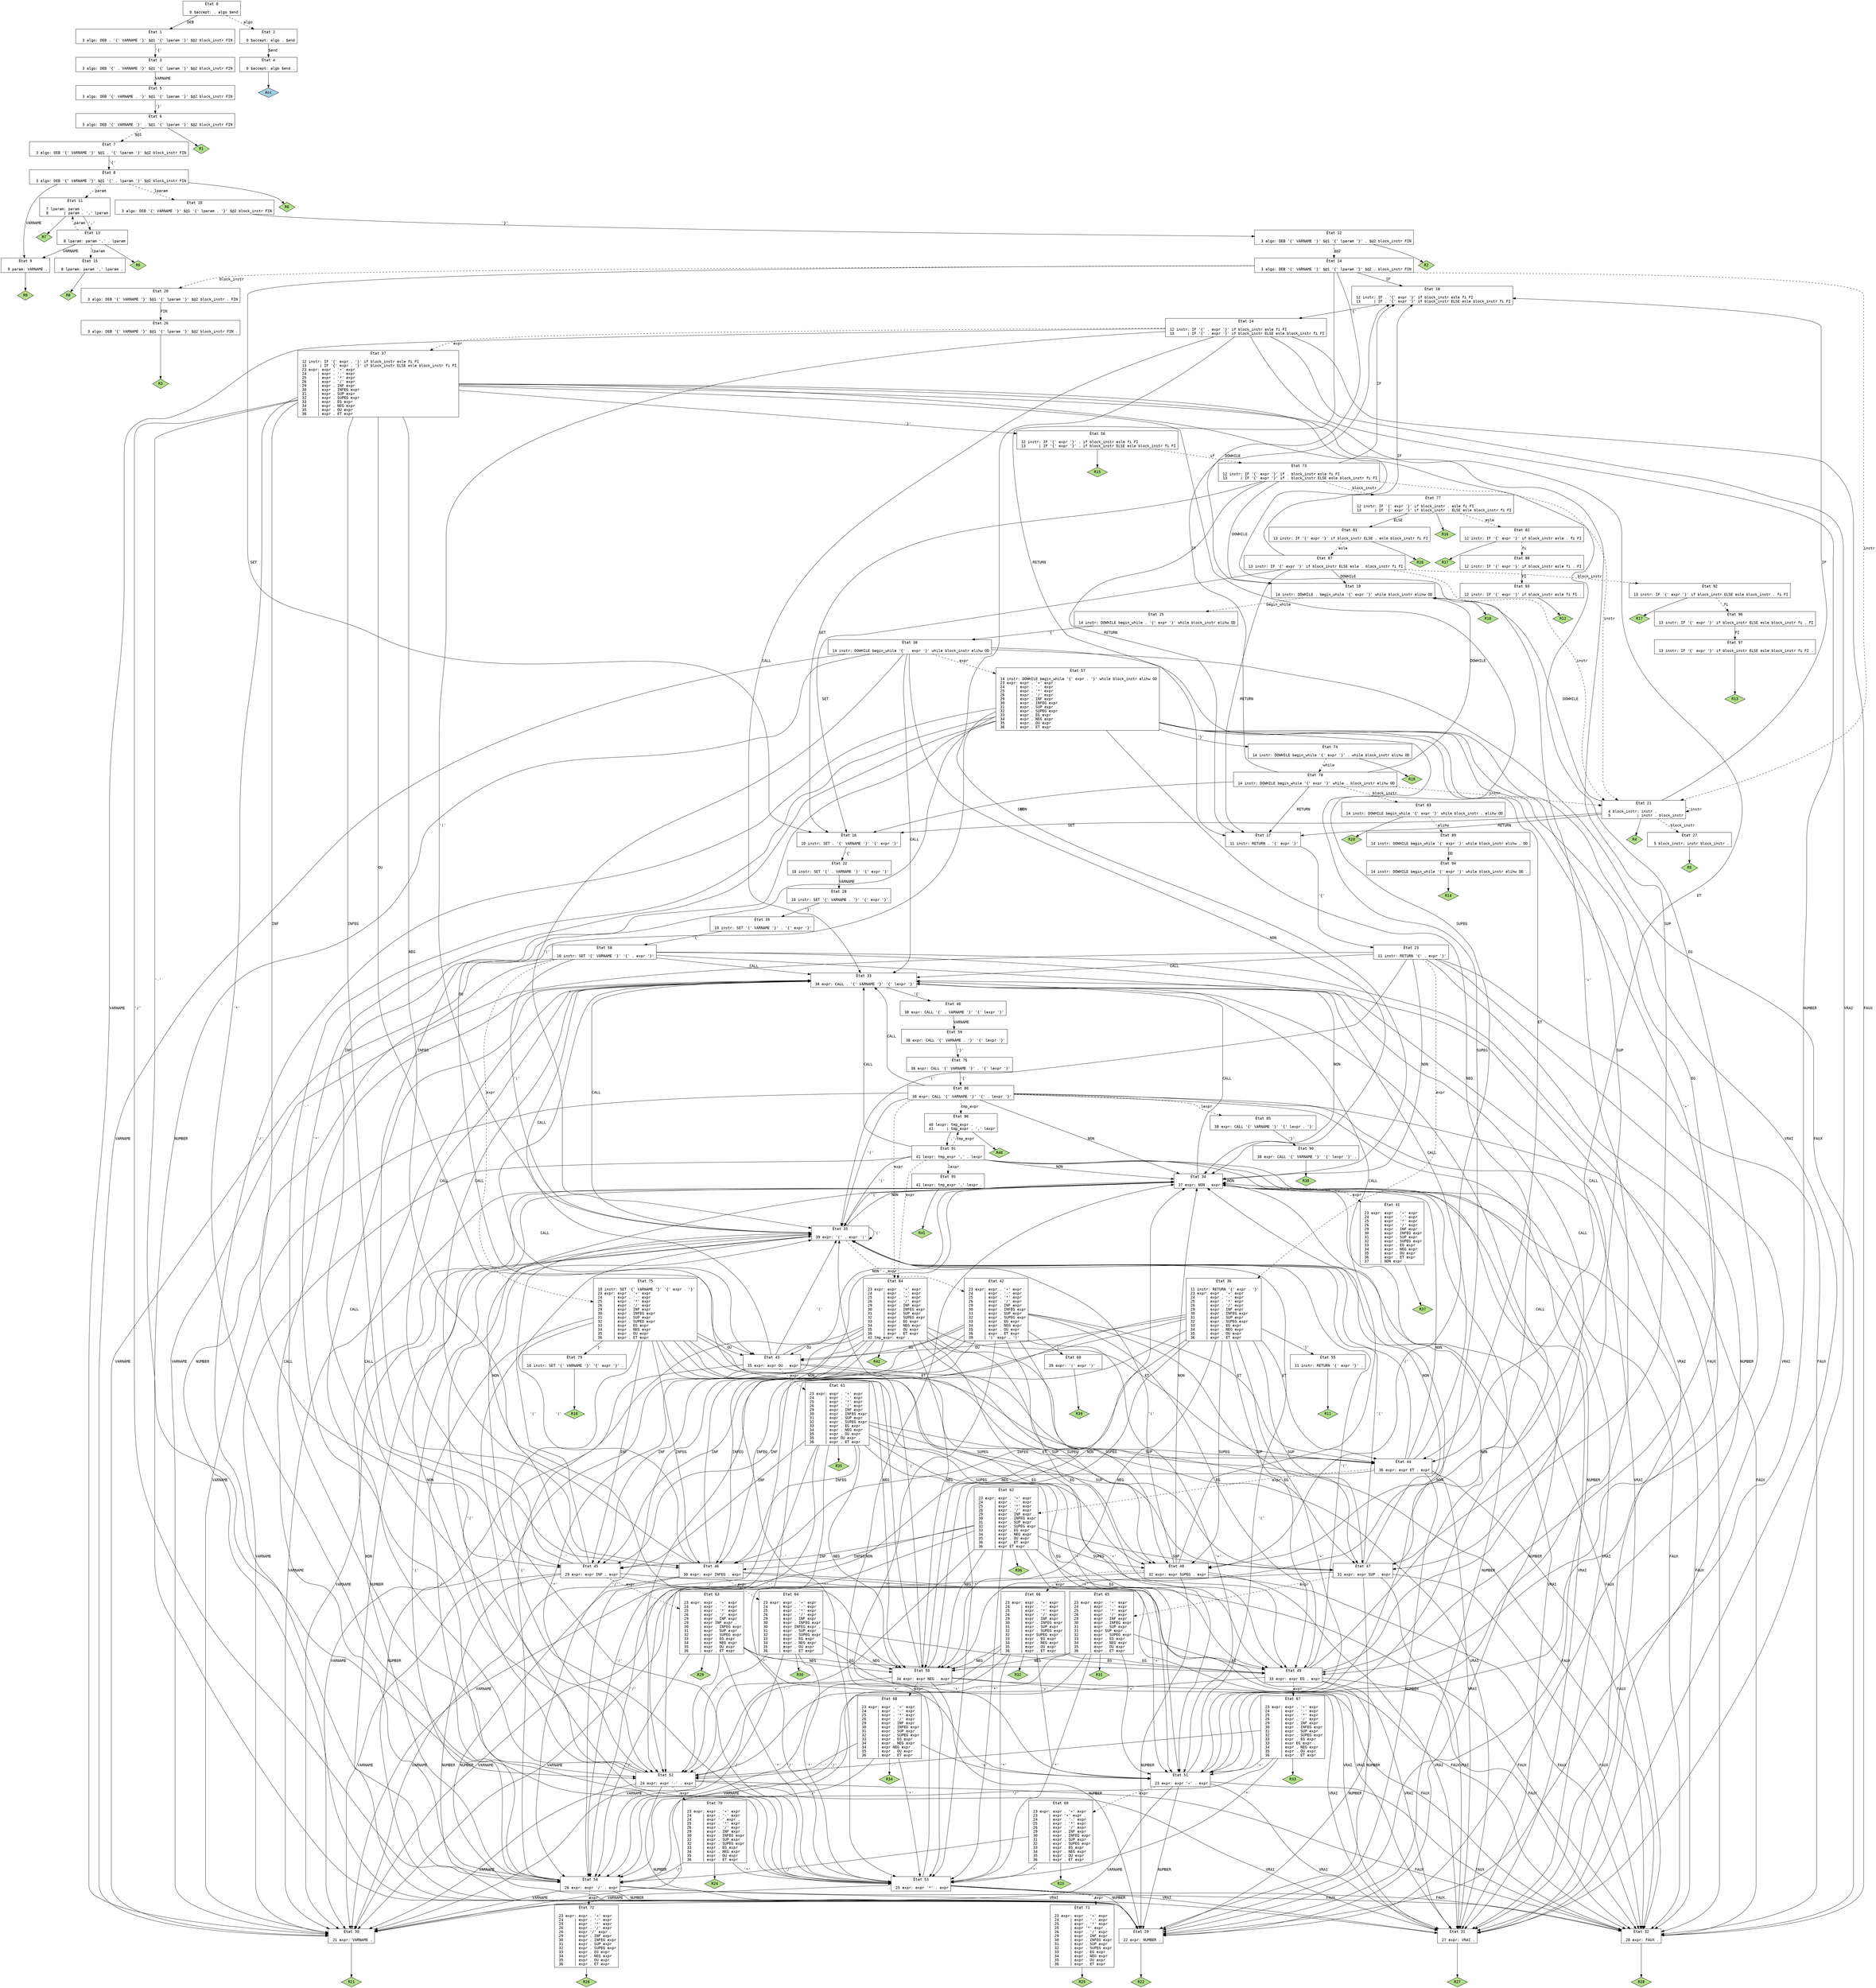 // Produit par GNU Bison 3.5.1.
// Rapporter les bugs à <bug-bison@gnu.org>.
// Page d'accueil: <https://www.gnu.org/software/bison/>.

digraph "algosipro.y"
{
  node [fontname = courier, shape = box, colorscheme = paired6]
  edge [fontname = courier]

  0 [label="État 0\n\l  0 $accept: . algo $end\l"]
  0 -> 1 [style=solid label="DEB"]
  0 -> 2 [style=dashed label="algo"]
  1 [label="État 1\n\l  3 algo: DEB . '{' VARNAME '}' $@1 '{' lparam '}' $@2 block_instr FIN\l"]
  1 -> 3 [style=solid label="'{'"]
  2 [label="État 2\n\l  0 $accept: algo . $end\l"]
  2 -> 4 [style=solid label="$end"]
  3 [label="État 3\n\l  3 algo: DEB '{' . VARNAME '}' $@1 '{' lparam '}' $@2 block_instr FIN\l"]
  3 -> 5 [style=solid label="VARNAME"]
  4 [label="État 4\n\l  0 $accept: algo $end .\l"]
  4 -> "4R0" [style=solid]
 "4R0" [label="Acc", fillcolor=1, shape=diamond, style=filled]
  5 [label="État 5\n\l  3 algo: DEB '{' VARNAME . '}' $@1 '{' lparam '}' $@2 block_instr FIN\l"]
  5 -> 6 [style=solid label="'}'"]
  6 [label="État 6\n\l  3 algo: DEB '{' VARNAME '}' . $@1 '{' lparam '}' $@2 block_instr FIN\l"]
  6 -> 7 [style=dashed label="$@1"]
  6 -> "6R1" [style=solid]
 "6R1" [label="R1", fillcolor=3, shape=diamond, style=filled]
  7 [label="État 7\n\l  3 algo: DEB '{' VARNAME '}' $@1 . '{' lparam '}' $@2 block_instr FIN\l"]
  7 -> 8 [style=solid label="'{'"]
  8 [label="État 8\n\l  3 algo: DEB '{' VARNAME '}' $@1 '{' . lparam '}' $@2 block_instr FIN\l"]
  8 -> 9 [style=solid label="VARNAME"]
  8 -> 10 [style=dashed label="lparam"]
  8 -> 11 [style=dashed label="param"]
  8 -> "8R6" [style=solid]
 "8R6" [label="R6", fillcolor=3, shape=diamond, style=filled]
  9 [label="État 9\n\l  9 param: VARNAME .\l"]
  9 -> "9R9" [style=solid]
 "9R9" [label="R9", fillcolor=3, shape=diamond, style=filled]
  10 [label="État 10\n\l  3 algo: DEB '{' VARNAME '}' $@1 '{' lparam . '}' $@2 block_instr FIN\l"]
  10 -> 12 [style=solid label="'}'"]
  11 [label="État 11\n\l  7 lparam: param .\l  8       | param . ',' lparam\l"]
  11 -> 13 [style=solid label="','"]
  11 -> "11R7" [style=solid]
 "11R7" [label="R7", fillcolor=3, shape=diamond, style=filled]
  12 [label="État 12\n\l  3 algo: DEB '{' VARNAME '}' $@1 '{' lparam '}' . $@2 block_instr FIN\l"]
  12 -> 14 [style=dashed label="$@2"]
  12 -> "12R2" [style=solid]
 "12R2" [label="R2", fillcolor=3, shape=diamond, style=filled]
  13 [label="État 13\n\l  8 lparam: param ',' . lparam\l"]
  13 -> 9 [style=solid label="VARNAME"]
  13 -> 15 [style=dashed label="lparam"]
  13 -> 11 [style=dashed label="param"]
  13 -> "13R6" [style=solid]
 "13R6" [label="R6", fillcolor=3, shape=diamond, style=filled]
  14 [label="État 14\n\l  3 algo: DEB '{' VARNAME '}' $@1 '{' lparam '}' $@2 . block_instr FIN\l"]
  14 -> 16 [style=solid label="SET"]
  14 -> 17 [style=solid label="RETURN"]
  14 -> 18 [style=solid label="IF"]
  14 -> 19 [style=solid label="DOWHILE"]
  14 -> 20 [style=dashed label="block_instr"]
  14 -> 21 [style=dashed label="instr"]
  15 [label="État 15\n\l  8 lparam: param ',' lparam .\l"]
  15 -> "15R8" [style=solid]
 "15R8" [label="R8", fillcolor=3, shape=diamond, style=filled]
  16 [label="État 16\n\l 10 instr: SET . '{' VARNAME '}' '{' expr '}'\l"]
  16 -> 22 [style=solid label="'{'"]
  17 [label="État 17\n\l 11 instr: RETURN . '{' expr '}'\l"]
  17 -> 23 [style=solid label="'{'"]
  18 [label="État 18\n\l 12 instr: IF . '{' expr '}' if block_instr esle fi FI\l 13      | IF . '{' expr '}' if block_instr ELSE esle block_instr fi FI\l"]
  18 -> 24 [style=solid label="'{'"]
  19 [label="État 19\n\l 14 instr: DOWHILE . begin_while '{' expr '}' while block_instr elihw OD\l"]
  19 -> 25 [style=dashed label="begin_while"]
  19 -> "19R18" [style=solid]
 "19R18" [label="R18", fillcolor=3, shape=diamond, style=filled]
  20 [label="État 20\n\l  3 algo: DEB '{' VARNAME '}' $@1 '{' lparam '}' $@2 block_instr . FIN\l"]
  20 -> 26 [style=solid label="FIN"]
  21 [label="État 21\n\l  4 block_instr: instr .\l  5            | instr . block_instr\l"]
  21 -> 16 [style=solid label="SET"]
  21 -> 17 [style=solid label="RETURN"]
  21 -> 18 [style=solid label="IF"]
  21 -> 19 [style=solid label="DOWHILE"]
  21 -> 27 [style=dashed label="block_instr"]
  21 -> 21 [style=dashed label="instr"]
  21 -> "21R4" [style=solid]
 "21R4" [label="R4", fillcolor=3, shape=diamond, style=filled]
  22 [label="État 22\n\l 10 instr: SET '{' . VARNAME '}' '{' expr '}'\l"]
  22 -> 28 [style=solid label="VARNAME"]
  23 [label="État 23\n\l 11 instr: RETURN '{' . expr '}'\l"]
  23 -> 29 [style=solid label="NUMBER"]
  23 -> 30 [style=solid label="VARNAME"]
  23 -> 31 [style=solid label="VRAI"]
  23 -> 32 [style=solid label="FAUX"]
  23 -> 33 [style=solid label="CALL"]
  23 -> 34 [style=solid label="NON"]
  23 -> 35 [style=solid label="'('"]
  23 -> 36 [style=dashed label="expr"]
  24 [label="État 24\n\l 12 instr: IF '{' . expr '}' if block_instr esle fi FI\l 13      | IF '{' . expr '}' if block_instr ELSE esle block_instr fi FI\l"]
  24 -> 29 [style=solid label="NUMBER"]
  24 -> 30 [style=solid label="VARNAME"]
  24 -> 31 [style=solid label="VRAI"]
  24 -> 32 [style=solid label="FAUX"]
  24 -> 33 [style=solid label="CALL"]
  24 -> 34 [style=solid label="NON"]
  24 -> 35 [style=solid label="'('"]
  24 -> 37 [style=dashed label="expr"]
  25 [label="État 25\n\l 14 instr: DOWHILE begin_while . '{' expr '}' while block_instr elihw OD\l"]
  25 -> 38 [style=solid label="'{'"]
  26 [label="État 26\n\l  3 algo: DEB '{' VARNAME '}' $@1 '{' lparam '}' $@2 block_instr FIN .\l"]
  26 -> "26R3" [style=solid]
 "26R3" [label="R3", fillcolor=3, shape=diamond, style=filled]
  27 [label="État 27\n\l  5 block_instr: instr block_instr .\l"]
  27 -> "27R5" [style=solid]
 "27R5" [label="R5", fillcolor=3, shape=diamond, style=filled]
  28 [label="État 28\n\l 10 instr: SET '{' VARNAME . '}' '{' expr '}'\l"]
  28 -> 39 [style=solid label="'}'"]
  29 [label="État 29\n\l 22 expr: NUMBER .\l"]
  29 -> "29R22" [style=solid]
 "29R22" [label="R22", fillcolor=3, shape=diamond, style=filled]
  30 [label="État 30\n\l 21 expr: VARNAME .\l"]
  30 -> "30R21" [style=solid]
 "30R21" [label="R21", fillcolor=3, shape=diamond, style=filled]
  31 [label="État 31\n\l 27 expr: VRAI .\l"]
  31 -> "31R27" [style=solid]
 "31R27" [label="R27", fillcolor=3, shape=diamond, style=filled]
  32 [label="État 32\n\l 28 expr: FAUX .\l"]
  32 -> "32R28" [style=solid]
 "32R28" [label="R28", fillcolor=3, shape=diamond, style=filled]
  33 [label="État 33\n\l 38 expr: CALL . '{' VARNAME '}' '{' lexpr '}'\l"]
  33 -> 40 [style=solid label="'{'"]
  34 [label="État 34\n\l 37 expr: NON . expr\l"]
  34 -> 29 [style=solid label="NUMBER"]
  34 -> 30 [style=solid label="VARNAME"]
  34 -> 31 [style=solid label="VRAI"]
  34 -> 32 [style=solid label="FAUX"]
  34 -> 33 [style=solid label="CALL"]
  34 -> 34 [style=solid label="NON"]
  34 -> 35 [style=solid label="'('"]
  34 -> 41 [style=dashed label="expr"]
  35 [label="État 35\n\l 39 expr: '(' . expr ')'\l"]
  35 -> 29 [style=solid label="NUMBER"]
  35 -> 30 [style=solid label="VARNAME"]
  35 -> 31 [style=solid label="VRAI"]
  35 -> 32 [style=solid label="FAUX"]
  35 -> 33 [style=solid label="CALL"]
  35 -> 34 [style=solid label="NON"]
  35 -> 35 [style=solid label="'('"]
  35 -> 42 [style=dashed label="expr"]
  36 [label="État 36\n\l 11 instr: RETURN '{' expr . '}'\l 23 expr: expr . '+' expr\l 24     | expr . '-' expr\l 25     | expr . '*' expr\l 26     | expr . '/' expr\l 29     | expr . INF expr\l 30     | expr . INFEG expr\l 31     | expr . SUP expr\l 32     | expr . SUPEG expr\l 33     | expr . EG expr\l 34     | expr . NEG expr\l 35     | expr . OU expr\l 36     | expr . ET expr\l"]
  36 -> 43 [style=solid label="OU"]
  36 -> 44 [style=solid label="ET"]
  36 -> 45 [style=solid label="INF"]
  36 -> 46 [style=solid label="INFEG"]
  36 -> 47 [style=solid label="SUP"]
  36 -> 48 [style=solid label="SUPEG"]
  36 -> 49 [style=solid label="EG"]
  36 -> 50 [style=solid label="NEG"]
  36 -> 51 [style=solid label="'+'"]
  36 -> 52 [style=solid label="'-'"]
  36 -> 53 [style=solid label="'*'"]
  36 -> 54 [style=solid label="'/'"]
  36 -> 55 [style=solid label="'}'"]
  37 [label="État 37\n\l 12 instr: IF '{' expr . '}' if block_instr esle fi FI\l 13      | IF '{' expr . '}' if block_instr ELSE esle block_instr fi FI\l 23 expr: expr . '+' expr\l 24     | expr . '-' expr\l 25     | expr . '*' expr\l 26     | expr . '/' expr\l 29     | expr . INF expr\l 30     | expr . INFEG expr\l 31     | expr . SUP expr\l 32     | expr . SUPEG expr\l 33     | expr . EG expr\l 34     | expr . NEG expr\l 35     | expr . OU expr\l 36     | expr . ET expr\l"]
  37 -> 43 [style=solid label="OU"]
  37 -> 44 [style=solid label="ET"]
  37 -> 45 [style=solid label="INF"]
  37 -> 46 [style=solid label="INFEG"]
  37 -> 47 [style=solid label="SUP"]
  37 -> 48 [style=solid label="SUPEG"]
  37 -> 49 [style=solid label="EG"]
  37 -> 50 [style=solid label="NEG"]
  37 -> 51 [style=solid label="'+'"]
  37 -> 52 [style=solid label="'-'"]
  37 -> 53 [style=solid label="'*'"]
  37 -> 54 [style=solid label="'/'"]
  37 -> 56 [style=solid label="'}'"]
  38 [label="État 38\n\l 14 instr: DOWHILE begin_while '{' . expr '}' while block_instr elihw OD\l"]
  38 -> 29 [style=solid label="NUMBER"]
  38 -> 30 [style=solid label="VARNAME"]
  38 -> 31 [style=solid label="VRAI"]
  38 -> 32 [style=solid label="FAUX"]
  38 -> 33 [style=solid label="CALL"]
  38 -> 34 [style=solid label="NON"]
  38 -> 35 [style=solid label="'('"]
  38 -> 57 [style=dashed label="expr"]
  39 [label="État 39\n\l 10 instr: SET '{' VARNAME '}' . '{' expr '}'\l"]
  39 -> 58 [style=solid label="'{'"]
  40 [label="État 40\n\l 38 expr: CALL '{' . VARNAME '}' '{' lexpr '}'\l"]
  40 -> 59 [style=solid label="VARNAME"]
  41 [label="État 41\n\l 23 expr: expr . '+' expr\l 24     | expr . '-' expr\l 25     | expr . '*' expr\l 26     | expr . '/' expr\l 29     | expr . INF expr\l 30     | expr . INFEG expr\l 31     | expr . SUP expr\l 32     | expr . SUPEG expr\l 33     | expr . EG expr\l 34     | expr . NEG expr\l 35     | expr . OU expr\l 36     | expr . ET expr\l 37     | NON expr .\l"]
  41 -> "41R37" [style=solid]
 "41R37" [label="R37", fillcolor=3, shape=diamond, style=filled]
  42 [label="État 42\n\l 23 expr: expr . '+' expr\l 24     | expr . '-' expr\l 25     | expr . '*' expr\l 26     | expr . '/' expr\l 29     | expr . INF expr\l 30     | expr . INFEG expr\l 31     | expr . SUP expr\l 32     | expr . SUPEG expr\l 33     | expr . EG expr\l 34     | expr . NEG expr\l 35     | expr . OU expr\l 36     | expr . ET expr\l 39     | '(' expr . ')'\l"]
  42 -> 43 [style=solid label="OU"]
  42 -> 44 [style=solid label="ET"]
  42 -> 45 [style=solid label="INF"]
  42 -> 46 [style=solid label="INFEG"]
  42 -> 47 [style=solid label="SUP"]
  42 -> 48 [style=solid label="SUPEG"]
  42 -> 49 [style=solid label="EG"]
  42 -> 50 [style=solid label="NEG"]
  42 -> 51 [style=solid label="'+'"]
  42 -> 52 [style=solid label="'-'"]
  42 -> 53 [style=solid label="'*'"]
  42 -> 54 [style=solid label="'/'"]
  42 -> 60 [style=solid label="')'"]
  43 [label="État 43\n\l 35 expr: expr OU . expr\l"]
  43 -> 29 [style=solid label="NUMBER"]
  43 -> 30 [style=solid label="VARNAME"]
  43 -> 31 [style=solid label="VRAI"]
  43 -> 32 [style=solid label="FAUX"]
  43 -> 33 [style=solid label="CALL"]
  43 -> 34 [style=solid label="NON"]
  43 -> 35 [style=solid label="'('"]
  43 -> 61 [style=dashed label="expr"]
  44 [label="État 44\n\l 36 expr: expr ET . expr\l"]
  44 -> 29 [style=solid label="NUMBER"]
  44 -> 30 [style=solid label="VARNAME"]
  44 -> 31 [style=solid label="VRAI"]
  44 -> 32 [style=solid label="FAUX"]
  44 -> 33 [style=solid label="CALL"]
  44 -> 34 [style=solid label="NON"]
  44 -> 35 [style=solid label="'('"]
  44 -> 62 [style=dashed label="expr"]
  45 [label="État 45\n\l 29 expr: expr INF . expr\l"]
  45 -> 29 [style=solid label="NUMBER"]
  45 -> 30 [style=solid label="VARNAME"]
  45 -> 31 [style=solid label="VRAI"]
  45 -> 32 [style=solid label="FAUX"]
  45 -> 33 [style=solid label="CALL"]
  45 -> 34 [style=solid label="NON"]
  45 -> 35 [style=solid label="'('"]
  45 -> 63 [style=dashed label="expr"]
  46 [label="État 46\n\l 30 expr: expr INFEG . expr\l"]
  46 -> 29 [style=solid label="NUMBER"]
  46 -> 30 [style=solid label="VARNAME"]
  46 -> 31 [style=solid label="VRAI"]
  46 -> 32 [style=solid label="FAUX"]
  46 -> 33 [style=solid label="CALL"]
  46 -> 34 [style=solid label="NON"]
  46 -> 35 [style=solid label="'('"]
  46 -> 64 [style=dashed label="expr"]
  47 [label="État 47\n\l 31 expr: expr SUP . expr\l"]
  47 -> 29 [style=solid label="NUMBER"]
  47 -> 30 [style=solid label="VARNAME"]
  47 -> 31 [style=solid label="VRAI"]
  47 -> 32 [style=solid label="FAUX"]
  47 -> 33 [style=solid label="CALL"]
  47 -> 34 [style=solid label="NON"]
  47 -> 35 [style=solid label="'('"]
  47 -> 65 [style=dashed label="expr"]
  48 [label="État 48\n\l 32 expr: expr SUPEG . expr\l"]
  48 -> 29 [style=solid label="NUMBER"]
  48 -> 30 [style=solid label="VARNAME"]
  48 -> 31 [style=solid label="VRAI"]
  48 -> 32 [style=solid label="FAUX"]
  48 -> 33 [style=solid label="CALL"]
  48 -> 34 [style=solid label="NON"]
  48 -> 35 [style=solid label="'('"]
  48 -> 66 [style=dashed label="expr"]
  49 [label="État 49\n\l 33 expr: expr EG . expr\l"]
  49 -> 29 [style=solid label="NUMBER"]
  49 -> 30 [style=solid label="VARNAME"]
  49 -> 31 [style=solid label="VRAI"]
  49 -> 32 [style=solid label="FAUX"]
  49 -> 33 [style=solid label="CALL"]
  49 -> 34 [style=solid label="NON"]
  49 -> 35 [style=solid label="'('"]
  49 -> 67 [style=dashed label="expr"]
  50 [label="État 50\n\l 34 expr: expr NEG . expr\l"]
  50 -> 29 [style=solid label="NUMBER"]
  50 -> 30 [style=solid label="VARNAME"]
  50 -> 31 [style=solid label="VRAI"]
  50 -> 32 [style=solid label="FAUX"]
  50 -> 33 [style=solid label="CALL"]
  50 -> 34 [style=solid label="NON"]
  50 -> 35 [style=solid label="'('"]
  50 -> 68 [style=dashed label="expr"]
  51 [label="État 51\n\l 23 expr: expr '+' . expr\l"]
  51 -> 29 [style=solid label="NUMBER"]
  51 -> 30 [style=solid label="VARNAME"]
  51 -> 31 [style=solid label="VRAI"]
  51 -> 32 [style=solid label="FAUX"]
  51 -> 33 [style=solid label="CALL"]
  51 -> 34 [style=solid label="NON"]
  51 -> 35 [style=solid label="'('"]
  51 -> 69 [style=dashed label="expr"]
  52 [label="État 52\n\l 24 expr: expr '-' . expr\l"]
  52 -> 29 [style=solid label="NUMBER"]
  52 -> 30 [style=solid label="VARNAME"]
  52 -> 31 [style=solid label="VRAI"]
  52 -> 32 [style=solid label="FAUX"]
  52 -> 33 [style=solid label="CALL"]
  52 -> 34 [style=solid label="NON"]
  52 -> 35 [style=solid label="'('"]
  52 -> 70 [style=dashed label="expr"]
  53 [label="État 53\n\l 25 expr: expr '*' . expr\l"]
  53 -> 29 [style=solid label="NUMBER"]
  53 -> 30 [style=solid label="VARNAME"]
  53 -> 31 [style=solid label="VRAI"]
  53 -> 32 [style=solid label="FAUX"]
  53 -> 33 [style=solid label="CALL"]
  53 -> 34 [style=solid label="NON"]
  53 -> 35 [style=solid label="'('"]
  53 -> 71 [style=dashed label="expr"]
  54 [label="État 54\n\l 26 expr: expr '/' . expr\l"]
  54 -> 29 [style=solid label="NUMBER"]
  54 -> 30 [style=solid label="VARNAME"]
  54 -> 31 [style=solid label="VRAI"]
  54 -> 32 [style=solid label="FAUX"]
  54 -> 33 [style=solid label="CALL"]
  54 -> 34 [style=solid label="NON"]
  54 -> 35 [style=solid label="'('"]
  54 -> 72 [style=dashed label="expr"]
  55 [label="État 55\n\l 11 instr: RETURN '{' expr '}' .\l"]
  55 -> "55R11" [style=solid]
 "55R11" [label="R11", fillcolor=3, shape=diamond, style=filled]
  56 [label="État 56\n\l 12 instr: IF '{' expr '}' . if block_instr esle fi FI\l 13      | IF '{' expr '}' . if block_instr ELSE esle block_instr fi FI\l"]
  56 -> 73 [style=dashed label="if"]
  56 -> "56R15" [style=solid]
 "56R15" [label="R15", fillcolor=3, shape=diamond, style=filled]
  57 [label="État 57\n\l 14 instr: DOWHILE begin_while '{' expr . '}' while block_instr elihw OD\l 23 expr: expr . '+' expr\l 24     | expr . '-' expr\l 25     | expr . '*' expr\l 26     | expr . '/' expr\l 29     | expr . INF expr\l 30     | expr . INFEG expr\l 31     | expr . SUP expr\l 32     | expr . SUPEG expr\l 33     | expr . EG expr\l 34     | expr . NEG expr\l 35     | expr . OU expr\l 36     | expr . ET expr\l"]
  57 -> 43 [style=solid label="OU"]
  57 -> 44 [style=solid label="ET"]
  57 -> 45 [style=solid label="INF"]
  57 -> 46 [style=solid label="INFEG"]
  57 -> 47 [style=solid label="SUP"]
  57 -> 48 [style=solid label="SUPEG"]
  57 -> 49 [style=solid label="EG"]
  57 -> 50 [style=solid label="NEG"]
  57 -> 51 [style=solid label="'+'"]
  57 -> 52 [style=solid label="'-'"]
  57 -> 53 [style=solid label="'*'"]
  57 -> 54 [style=solid label="'/'"]
  57 -> 74 [style=solid label="'}'"]
  58 [label="État 58\n\l 10 instr: SET '{' VARNAME '}' '{' . expr '}'\l"]
  58 -> 29 [style=solid label="NUMBER"]
  58 -> 30 [style=solid label="VARNAME"]
  58 -> 31 [style=solid label="VRAI"]
  58 -> 32 [style=solid label="FAUX"]
  58 -> 33 [style=solid label="CALL"]
  58 -> 34 [style=solid label="NON"]
  58 -> 35 [style=solid label="'('"]
  58 -> 75 [style=dashed label="expr"]
  59 [label="État 59\n\l 38 expr: CALL '{' VARNAME . '}' '{' lexpr '}'\l"]
  59 -> 76 [style=solid label="'}'"]
  60 [label="État 60\n\l 39 expr: '(' expr ')' .\l"]
  60 -> "60R39" [style=solid]
 "60R39" [label="R39", fillcolor=3, shape=diamond, style=filled]
  61 [label="État 61\n\l 23 expr: expr . '+' expr\l 24     | expr . '-' expr\l 25     | expr . '*' expr\l 26     | expr . '/' expr\l 29     | expr . INF expr\l 30     | expr . INFEG expr\l 31     | expr . SUP expr\l 32     | expr . SUPEG expr\l 33     | expr . EG expr\l 34     | expr . NEG expr\l 35     | expr . OU expr\l 35     | expr OU expr .\l 36     | expr . ET expr\l"]
  61 -> 44 [style=solid label="ET"]
  61 -> 45 [style=solid label="INF"]
  61 -> 46 [style=solid label="INFEG"]
  61 -> 47 [style=solid label="SUP"]
  61 -> 48 [style=solid label="SUPEG"]
  61 -> 49 [style=solid label="EG"]
  61 -> 50 [style=solid label="NEG"]
  61 -> 51 [style=solid label="'+'"]
  61 -> 52 [style=solid label="'-'"]
  61 -> 53 [style=solid label="'*'"]
  61 -> 54 [style=solid label="'/'"]
  61 -> "61R35" [style=solid]
 "61R35" [label="R35", fillcolor=3, shape=diamond, style=filled]
  62 [label="État 62\n\l 23 expr: expr . '+' expr\l 24     | expr . '-' expr\l 25     | expr . '*' expr\l 26     | expr . '/' expr\l 29     | expr . INF expr\l 30     | expr . INFEG expr\l 31     | expr . SUP expr\l 32     | expr . SUPEG expr\l 33     | expr . EG expr\l 34     | expr . NEG expr\l 35     | expr . OU expr\l 36     | expr . ET expr\l 36     | expr ET expr .\l"]
  62 -> 45 [style=solid label="INF"]
  62 -> 46 [style=solid label="INFEG"]
  62 -> 47 [style=solid label="SUP"]
  62 -> 48 [style=solid label="SUPEG"]
  62 -> 49 [style=solid label="EG"]
  62 -> 50 [style=solid label="NEG"]
  62 -> 51 [style=solid label="'+'"]
  62 -> 52 [style=solid label="'-'"]
  62 -> 53 [style=solid label="'*'"]
  62 -> 54 [style=solid label="'/'"]
  62 -> "62R36" [style=solid]
 "62R36" [label="R36", fillcolor=3, shape=diamond, style=filled]
  63 [label="État 63\n\l 23 expr: expr . '+' expr\l 24     | expr . '-' expr\l 25     | expr . '*' expr\l 26     | expr . '/' expr\l 29     | expr . INF expr\l 29     | expr INF expr .\l 30     | expr . INFEG expr\l 31     | expr . SUP expr\l 32     | expr . SUPEG expr\l 33     | expr . EG expr\l 34     | expr . NEG expr\l 35     | expr . OU expr\l 36     | expr . ET expr\l"]
  63 -> 49 [style=solid label="EG"]
  63 -> 50 [style=solid label="NEG"]
  63 -> 51 [style=solid label="'+'"]
  63 -> 52 [style=solid label="'-'"]
  63 -> 53 [style=solid label="'*'"]
  63 -> 54 [style=solid label="'/'"]
  63 -> "63R29" [style=solid]
 "63R29" [label="R29", fillcolor=3, shape=diamond, style=filled]
  64 [label="État 64\n\l 23 expr: expr . '+' expr\l 24     | expr . '-' expr\l 25     | expr . '*' expr\l 26     | expr . '/' expr\l 29     | expr . INF expr\l 30     | expr . INFEG expr\l 30     | expr INFEG expr .\l 31     | expr . SUP expr\l 32     | expr . SUPEG expr\l 33     | expr . EG expr\l 34     | expr . NEG expr\l 35     | expr . OU expr\l 36     | expr . ET expr\l"]
  64 -> 49 [style=solid label="EG"]
  64 -> 50 [style=solid label="NEG"]
  64 -> 51 [style=solid label="'+'"]
  64 -> 52 [style=solid label="'-'"]
  64 -> 53 [style=solid label="'*'"]
  64 -> 54 [style=solid label="'/'"]
  64 -> "64R30" [style=solid]
 "64R30" [label="R30", fillcolor=3, shape=diamond, style=filled]
  65 [label="État 65\n\l 23 expr: expr . '+' expr\l 24     | expr . '-' expr\l 25     | expr . '*' expr\l 26     | expr . '/' expr\l 29     | expr . INF expr\l 30     | expr . INFEG expr\l 31     | expr . SUP expr\l 31     | expr SUP expr .\l 32     | expr . SUPEG expr\l 33     | expr . EG expr\l 34     | expr . NEG expr\l 35     | expr . OU expr\l 36     | expr . ET expr\l"]
  65 -> 49 [style=solid label="EG"]
  65 -> 50 [style=solid label="NEG"]
  65 -> 51 [style=solid label="'+'"]
  65 -> 52 [style=solid label="'-'"]
  65 -> 53 [style=solid label="'*'"]
  65 -> 54 [style=solid label="'/'"]
  65 -> "65R31" [style=solid]
 "65R31" [label="R31", fillcolor=3, shape=diamond, style=filled]
  66 [label="État 66\n\l 23 expr: expr . '+' expr\l 24     | expr . '-' expr\l 25     | expr . '*' expr\l 26     | expr . '/' expr\l 29     | expr . INF expr\l 30     | expr . INFEG expr\l 31     | expr . SUP expr\l 32     | expr . SUPEG expr\l 32     | expr SUPEG expr .\l 33     | expr . EG expr\l 34     | expr . NEG expr\l 35     | expr . OU expr\l 36     | expr . ET expr\l"]
  66 -> 49 [style=solid label="EG"]
  66 -> 50 [style=solid label="NEG"]
  66 -> 51 [style=solid label="'+'"]
  66 -> 52 [style=solid label="'-'"]
  66 -> 53 [style=solid label="'*'"]
  66 -> 54 [style=solid label="'/'"]
  66 -> "66R32" [style=solid]
 "66R32" [label="R32", fillcolor=3, shape=diamond, style=filled]
  67 [label="État 67\n\l 23 expr: expr . '+' expr\l 24     | expr . '-' expr\l 25     | expr . '*' expr\l 26     | expr . '/' expr\l 29     | expr . INF expr\l 30     | expr . INFEG expr\l 31     | expr . SUP expr\l 32     | expr . SUPEG expr\l 33     | expr . EG expr\l 33     | expr EG expr .\l 34     | expr . NEG expr\l 35     | expr . OU expr\l 36     | expr . ET expr\l"]
  67 -> 51 [style=solid label="'+'"]
  67 -> 52 [style=solid label="'-'"]
  67 -> 53 [style=solid label="'*'"]
  67 -> 54 [style=solid label="'/'"]
  67 -> "67R33" [style=solid]
 "67R33" [label="R33", fillcolor=3, shape=diamond, style=filled]
  68 [label="État 68\n\l 23 expr: expr . '+' expr\l 24     | expr . '-' expr\l 25     | expr . '*' expr\l 26     | expr . '/' expr\l 29     | expr . INF expr\l 30     | expr . INFEG expr\l 31     | expr . SUP expr\l 32     | expr . SUPEG expr\l 33     | expr . EG expr\l 34     | expr . NEG expr\l 34     | expr NEG expr .\l 35     | expr . OU expr\l 36     | expr . ET expr\l"]
  68 -> 51 [style=solid label="'+'"]
  68 -> 52 [style=solid label="'-'"]
  68 -> 53 [style=solid label="'*'"]
  68 -> 54 [style=solid label="'/'"]
  68 -> "68R34" [style=solid]
 "68R34" [label="R34", fillcolor=3, shape=diamond, style=filled]
  69 [label="État 69\n\l 23 expr: expr . '+' expr\l 23     | expr '+' expr .\l 24     | expr . '-' expr\l 25     | expr . '*' expr\l 26     | expr . '/' expr\l 29     | expr . INF expr\l 30     | expr . INFEG expr\l 31     | expr . SUP expr\l 32     | expr . SUPEG expr\l 33     | expr . EG expr\l 34     | expr . NEG expr\l 35     | expr . OU expr\l 36     | expr . ET expr\l"]
  69 -> 53 [style=solid label="'*'"]
  69 -> 54 [style=solid label="'/'"]
  69 -> "69R23" [style=solid]
 "69R23" [label="R23", fillcolor=3, shape=diamond, style=filled]
  70 [label="État 70\n\l 23 expr: expr . '+' expr\l 24     | expr . '-' expr\l 24     | expr '-' expr .\l 25     | expr . '*' expr\l 26     | expr . '/' expr\l 29     | expr . INF expr\l 30     | expr . INFEG expr\l 31     | expr . SUP expr\l 32     | expr . SUPEG expr\l 33     | expr . EG expr\l 34     | expr . NEG expr\l 35     | expr . OU expr\l 36     | expr . ET expr\l"]
  70 -> 53 [style=solid label="'*'"]
  70 -> 54 [style=solid label="'/'"]
  70 -> "70R24" [style=solid]
 "70R24" [label="R24", fillcolor=3, shape=diamond, style=filled]
  71 [label="État 71\n\l 23 expr: expr . '+' expr\l 24     | expr . '-' expr\l 25     | expr . '*' expr\l 25     | expr '*' expr .\l 26     | expr . '/' expr\l 29     | expr . INF expr\l 30     | expr . INFEG expr\l 31     | expr . SUP expr\l 32     | expr . SUPEG expr\l 33     | expr . EG expr\l 34     | expr . NEG expr\l 35     | expr . OU expr\l 36     | expr . ET expr\l"]
  71 -> "71R25" [style=solid]
 "71R25" [label="R25", fillcolor=3, shape=diamond, style=filled]
  72 [label="État 72\n\l 23 expr: expr . '+' expr\l 24     | expr . '-' expr\l 25     | expr . '*' expr\l 26     | expr . '/' expr\l 26     | expr '/' expr .\l 29     | expr . INF expr\l 30     | expr . INFEG expr\l 31     | expr . SUP expr\l 32     | expr . SUPEG expr\l 33     | expr . EG expr\l 34     | expr . NEG expr\l 35     | expr . OU expr\l 36     | expr . ET expr\l"]
  72 -> "72R26" [style=solid]
 "72R26" [label="R26", fillcolor=3, shape=diamond, style=filled]
  73 [label="État 73\n\l 12 instr: IF '{' expr '}' if . block_instr esle fi FI\l 13      | IF '{' expr '}' if . block_instr ELSE esle block_instr fi FI\l"]
  73 -> 16 [style=solid label="SET"]
  73 -> 17 [style=solid label="RETURN"]
  73 -> 18 [style=solid label="IF"]
  73 -> 19 [style=solid label="DOWHILE"]
  73 -> 77 [style=dashed label="block_instr"]
  73 -> 21 [style=dashed label="instr"]
  74 [label="État 74\n\l 14 instr: DOWHILE begin_while '{' expr '}' . while block_instr elihw OD\l"]
  74 -> 78 [style=dashed label="while"]
  74 -> "74R19" [style=solid]
 "74R19" [label="R19", fillcolor=3, shape=diamond, style=filled]
  75 [label="État 75\n\l 10 instr: SET '{' VARNAME '}' '{' expr . '}'\l 23 expr: expr . '+' expr\l 24     | expr . '-' expr\l 25     | expr . '*' expr\l 26     | expr . '/' expr\l 29     | expr . INF expr\l 30     | expr . INFEG expr\l 31     | expr . SUP expr\l 32     | expr . SUPEG expr\l 33     | expr . EG expr\l 34     | expr . NEG expr\l 35     | expr . OU expr\l 36     | expr . ET expr\l"]
  75 -> 43 [style=solid label="OU"]
  75 -> 44 [style=solid label="ET"]
  75 -> 45 [style=solid label="INF"]
  75 -> 46 [style=solid label="INFEG"]
  75 -> 47 [style=solid label="SUP"]
  75 -> 48 [style=solid label="SUPEG"]
  75 -> 49 [style=solid label="EG"]
  75 -> 50 [style=solid label="NEG"]
  75 -> 51 [style=solid label="'+'"]
  75 -> 52 [style=solid label="'-'"]
  75 -> 53 [style=solid label="'*'"]
  75 -> 54 [style=solid label="'/'"]
  75 -> 79 [style=solid label="'}'"]
  76 [label="État 76\n\l 38 expr: CALL '{' VARNAME '}' . '{' lexpr '}'\l"]
  76 -> 80 [style=solid label="'{'"]
  77 [label="État 77\n\l 12 instr: IF '{' expr '}' if block_instr . esle fi FI\l 13      | IF '{' expr '}' if block_instr . ELSE esle block_instr fi FI\l"]
  77 -> 81 [style=solid label="ELSE"]
  77 -> 82 [style=dashed label="esle"]
  77 -> "77R16" [style=solid]
 "77R16" [label="R16", fillcolor=3, shape=diamond, style=filled]
  78 [label="État 78\n\l 14 instr: DOWHILE begin_while '{' expr '}' while . block_instr elihw OD\l"]
  78 -> 16 [style=solid label="SET"]
  78 -> 17 [style=solid label="RETURN"]
  78 -> 18 [style=solid label="IF"]
  78 -> 19 [style=solid label="DOWHILE"]
  78 -> 83 [style=dashed label="block_instr"]
  78 -> 21 [style=dashed label="instr"]
  79 [label="État 79\n\l 10 instr: SET '{' VARNAME '}' '{' expr '}' .\l"]
  79 -> "79R10" [style=solid]
 "79R10" [label="R10", fillcolor=3, shape=diamond, style=filled]
  80 [label="État 80\n\l 38 expr: CALL '{' VARNAME '}' '{' . lexpr '}'\l"]
  80 -> 29 [style=solid label="NUMBER"]
  80 -> 30 [style=solid label="VARNAME"]
  80 -> 31 [style=solid label="VRAI"]
  80 -> 32 [style=solid label="FAUX"]
  80 -> 33 [style=solid label="CALL"]
  80 -> 34 [style=solid label="NON"]
  80 -> 35 [style=solid label="'('"]
  80 -> 84 [style=dashed label="expr"]
  80 -> 85 [style=dashed label="lexpr"]
  80 -> 86 [style=dashed label="tmp_expr"]
  81 [label="État 81\n\l 13 instr: IF '{' expr '}' if block_instr ELSE . esle block_instr fi FI\l"]
  81 -> 87 [style=dashed label="esle"]
  81 -> "81R16" [style=solid]
 "81R16" [label="R16", fillcolor=3, shape=diamond, style=filled]
  82 [label="État 82\n\l 12 instr: IF '{' expr '}' if block_instr esle . fi FI\l"]
  82 -> 88 [style=dashed label="fi"]
  82 -> "82R17" [style=solid]
 "82R17" [label="R17", fillcolor=3, shape=diamond, style=filled]
  83 [label="État 83\n\l 14 instr: DOWHILE begin_while '{' expr '}' while block_instr . elihw OD\l"]
  83 -> 89 [style=dashed label="elihw"]
  83 -> "83R20" [style=solid]
 "83R20" [label="R20", fillcolor=3, shape=diamond, style=filled]
  84 [label="État 84\n\l 23 expr: expr . '+' expr\l 24     | expr . '-' expr\l 25     | expr . '*' expr\l 26     | expr . '/' expr\l 29     | expr . INF expr\l 30     | expr . INFEG expr\l 31     | expr . SUP expr\l 32     | expr . SUPEG expr\l 33     | expr . EG expr\l 34     | expr . NEG expr\l 35     | expr . OU expr\l 36     | expr . ET expr\l 42 tmp_expr: expr .\l"]
  84 -> 43 [style=solid label="OU"]
  84 -> 44 [style=solid label="ET"]
  84 -> 45 [style=solid label="INF"]
  84 -> 46 [style=solid label="INFEG"]
  84 -> 47 [style=solid label="SUP"]
  84 -> 48 [style=solid label="SUPEG"]
  84 -> 49 [style=solid label="EG"]
  84 -> 50 [style=solid label="NEG"]
  84 -> 51 [style=solid label="'+'"]
  84 -> 52 [style=solid label="'-'"]
  84 -> 53 [style=solid label="'*'"]
  84 -> 54 [style=solid label="'/'"]
  84 -> "84R42" [style=solid]
 "84R42" [label="R42", fillcolor=3, shape=diamond, style=filled]
  85 [label="État 85\n\l 38 expr: CALL '{' VARNAME '}' '{' lexpr . '}'\l"]
  85 -> 90 [style=solid label="'}'"]
  86 [label="État 86\n\l 40 lexpr: tmp_expr .\l 41      | tmp_expr . ',' lexpr\l"]
  86 -> 91 [style=solid label="','"]
  86 -> "86R40" [style=solid]
 "86R40" [label="R40", fillcolor=3, shape=diamond, style=filled]
  87 [label="État 87\n\l 13 instr: IF '{' expr '}' if block_instr ELSE esle . block_instr fi FI\l"]
  87 -> 16 [style=solid label="SET"]
  87 -> 17 [style=solid label="RETURN"]
  87 -> 18 [style=solid label="IF"]
  87 -> 19 [style=solid label="DOWHILE"]
  87 -> 92 [style=dashed label="block_instr"]
  87 -> 21 [style=dashed label="instr"]
  88 [label="État 88\n\l 12 instr: IF '{' expr '}' if block_instr esle fi . FI\l"]
  88 -> 93 [style=solid label="FI"]
  89 [label="État 89\n\l 14 instr: DOWHILE begin_while '{' expr '}' while block_instr elihw . OD\l"]
  89 -> 94 [style=solid label="OD"]
  90 [label="État 90\n\l 38 expr: CALL '{' VARNAME '}' '{' lexpr '}' .\l"]
  90 -> "90R38" [style=solid]
 "90R38" [label="R38", fillcolor=3, shape=diamond, style=filled]
  91 [label="État 91\n\l 41 lexpr: tmp_expr ',' . lexpr\l"]
  91 -> 29 [style=solid label="NUMBER"]
  91 -> 30 [style=solid label="VARNAME"]
  91 -> 31 [style=solid label="VRAI"]
  91 -> 32 [style=solid label="FAUX"]
  91 -> 33 [style=solid label="CALL"]
  91 -> 34 [style=solid label="NON"]
  91 -> 35 [style=solid label="'('"]
  91 -> 84 [style=dashed label="expr"]
  91 -> 95 [style=dashed label="lexpr"]
  91 -> 86 [style=dashed label="tmp_expr"]
  92 [label="État 92\n\l 13 instr: IF '{' expr '}' if block_instr ELSE esle block_instr . fi FI\l"]
  92 -> 96 [style=dashed label="fi"]
  92 -> "92R17" [style=solid]
 "92R17" [label="R17", fillcolor=3, shape=diamond, style=filled]
  93 [label="État 93\n\l 12 instr: IF '{' expr '}' if block_instr esle fi FI .\l"]
  93 -> "93R12" [style=solid]
 "93R12" [label="R12", fillcolor=3, shape=diamond, style=filled]
  94 [label="État 94\n\l 14 instr: DOWHILE begin_while '{' expr '}' while block_instr elihw OD .\l"]
  94 -> "94R14" [style=solid]
 "94R14" [label="R14", fillcolor=3, shape=diamond, style=filled]
  95 [label="État 95\n\l 41 lexpr: tmp_expr ',' lexpr .\l"]
  95 -> "95R41" [style=solid]
 "95R41" [label="R41", fillcolor=3, shape=diamond, style=filled]
  96 [label="État 96\n\l 13 instr: IF '{' expr '}' if block_instr ELSE esle block_instr fi . FI\l"]
  96 -> 97 [style=solid label="FI"]
  97 [label="État 97\n\l 13 instr: IF '{' expr '}' if block_instr ELSE esle block_instr fi FI .\l"]
  97 -> "97R13" [style=solid]
 "97R13" [label="R13", fillcolor=3, shape=diamond, style=filled]
}
